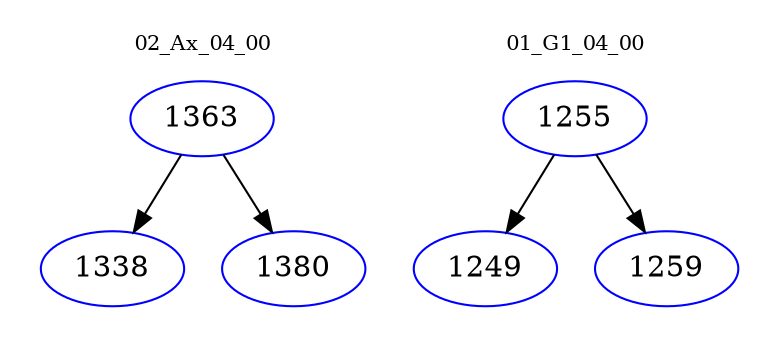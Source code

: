 digraph{
subgraph cluster_0 {
color = white
label = "02_Ax_04_00";
fontsize=10;
T0_1363 [label="1363", color="blue"]
T0_1363 -> T0_1338 [color="black"]
T0_1338 [label="1338", color="blue"]
T0_1363 -> T0_1380 [color="black"]
T0_1380 [label="1380", color="blue"]
}
subgraph cluster_1 {
color = white
label = "01_G1_04_00";
fontsize=10;
T1_1255 [label="1255", color="blue"]
T1_1255 -> T1_1249 [color="black"]
T1_1249 [label="1249", color="blue"]
T1_1255 -> T1_1259 [color="black"]
T1_1259 [label="1259", color="blue"]
}
}
